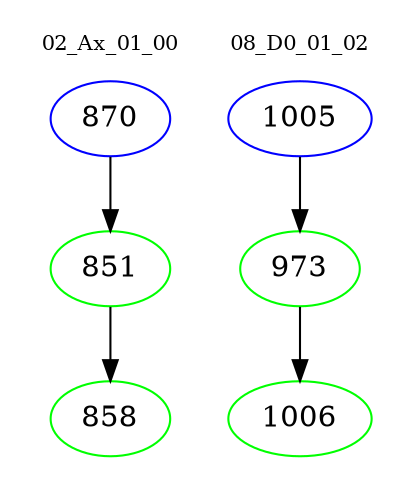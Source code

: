 digraph{
subgraph cluster_0 {
color = white
label = "02_Ax_01_00";
fontsize=10;
T0_870 [label="870", color="blue"]
T0_870 -> T0_851 [color="black"]
T0_851 [label="851", color="green"]
T0_851 -> T0_858 [color="black"]
T0_858 [label="858", color="green"]
}
subgraph cluster_1 {
color = white
label = "08_D0_01_02";
fontsize=10;
T1_1005 [label="1005", color="blue"]
T1_1005 -> T1_973 [color="black"]
T1_973 [label="973", color="green"]
T1_973 -> T1_1006 [color="black"]
T1_1006 [label="1006", color="green"]
}
}
